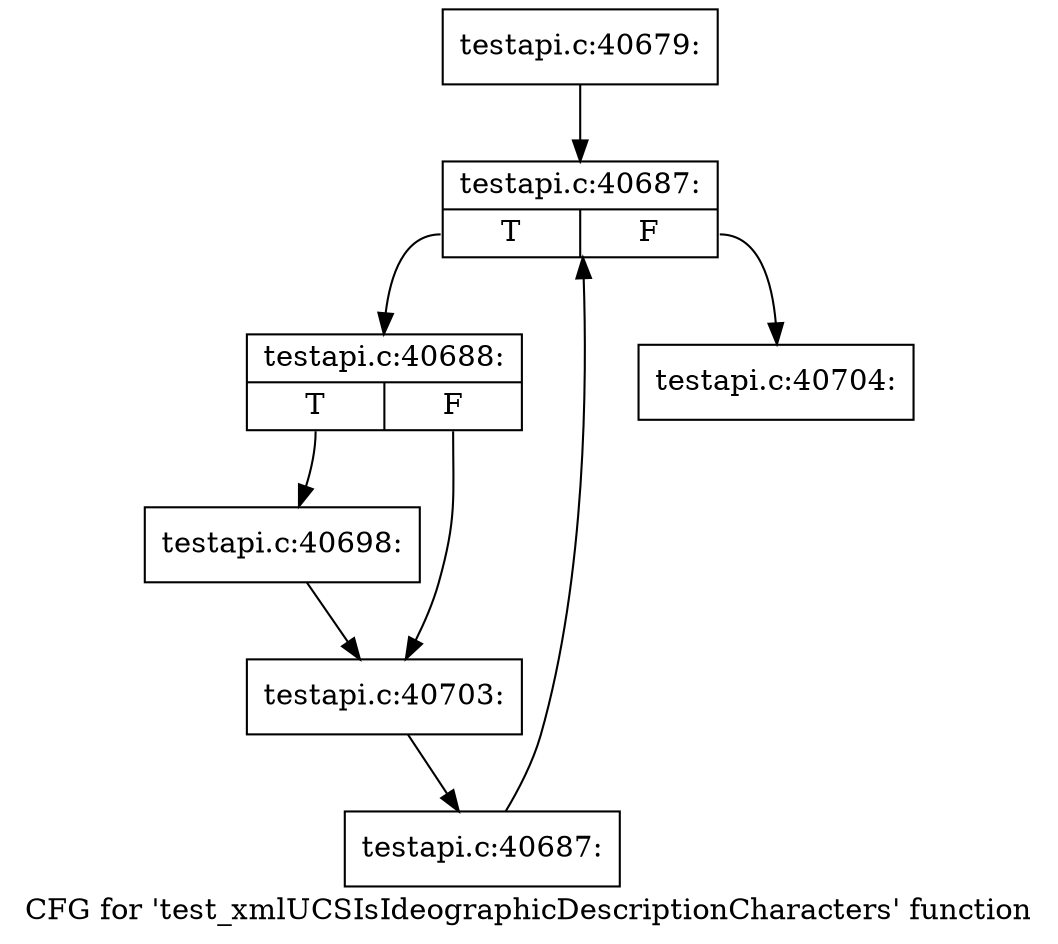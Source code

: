 digraph "CFG for 'test_xmlUCSIsIdeographicDescriptionCharacters' function" {
	label="CFG for 'test_xmlUCSIsIdeographicDescriptionCharacters' function";

	Node0x56e5b40 [shape=record,label="{testapi.c:40679:}"];
	Node0x56e5b40 -> Node0x56f0d90;
	Node0x56f0d90 [shape=record,label="{testapi.c:40687:|{<s0>T|<s1>F}}"];
	Node0x56f0d90:s0 -> Node0x56f1070;
	Node0x56f0d90:s1 -> Node0x56f0bf0;
	Node0x56f1070 [shape=record,label="{testapi.c:40688:|{<s0>T|<s1>F}}"];
	Node0x56f1070:s0 -> Node0x56f1ee0;
	Node0x56f1070:s1 -> Node0x56f26b0;
	Node0x56f1ee0 [shape=record,label="{testapi.c:40698:}"];
	Node0x56f1ee0 -> Node0x56f26b0;
	Node0x56f26b0 [shape=record,label="{testapi.c:40703:}"];
	Node0x56f26b0 -> Node0x56f0fe0;
	Node0x56f0fe0 [shape=record,label="{testapi.c:40687:}"];
	Node0x56f0fe0 -> Node0x56f0d90;
	Node0x56f0bf0 [shape=record,label="{testapi.c:40704:}"];
}
